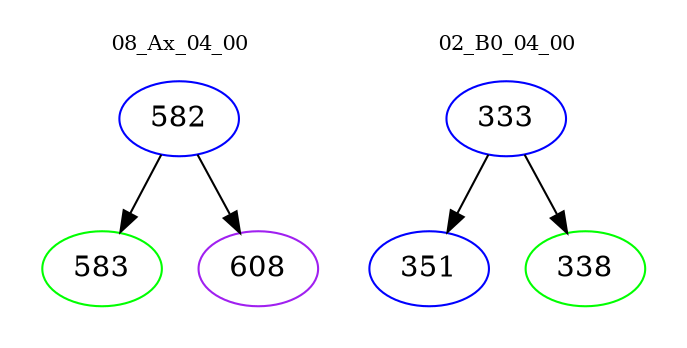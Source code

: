digraph{
subgraph cluster_0 {
color = white
label = "08_Ax_04_00";
fontsize=10;
T0_582 [label="582", color="blue"]
T0_582 -> T0_583 [color="black"]
T0_583 [label="583", color="green"]
T0_582 -> T0_608 [color="black"]
T0_608 [label="608", color="purple"]
}
subgraph cluster_1 {
color = white
label = "02_B0_04_00";
fontsize=10;
T1_333 [label="333", color="blue"]
T1_333 -> T1_351 [color="black"]
T1_351 [label="351", color="blue"]
T1_333 -> T1_338 [color="black"]
T1_338 [label="338", color="green"]
}
}
